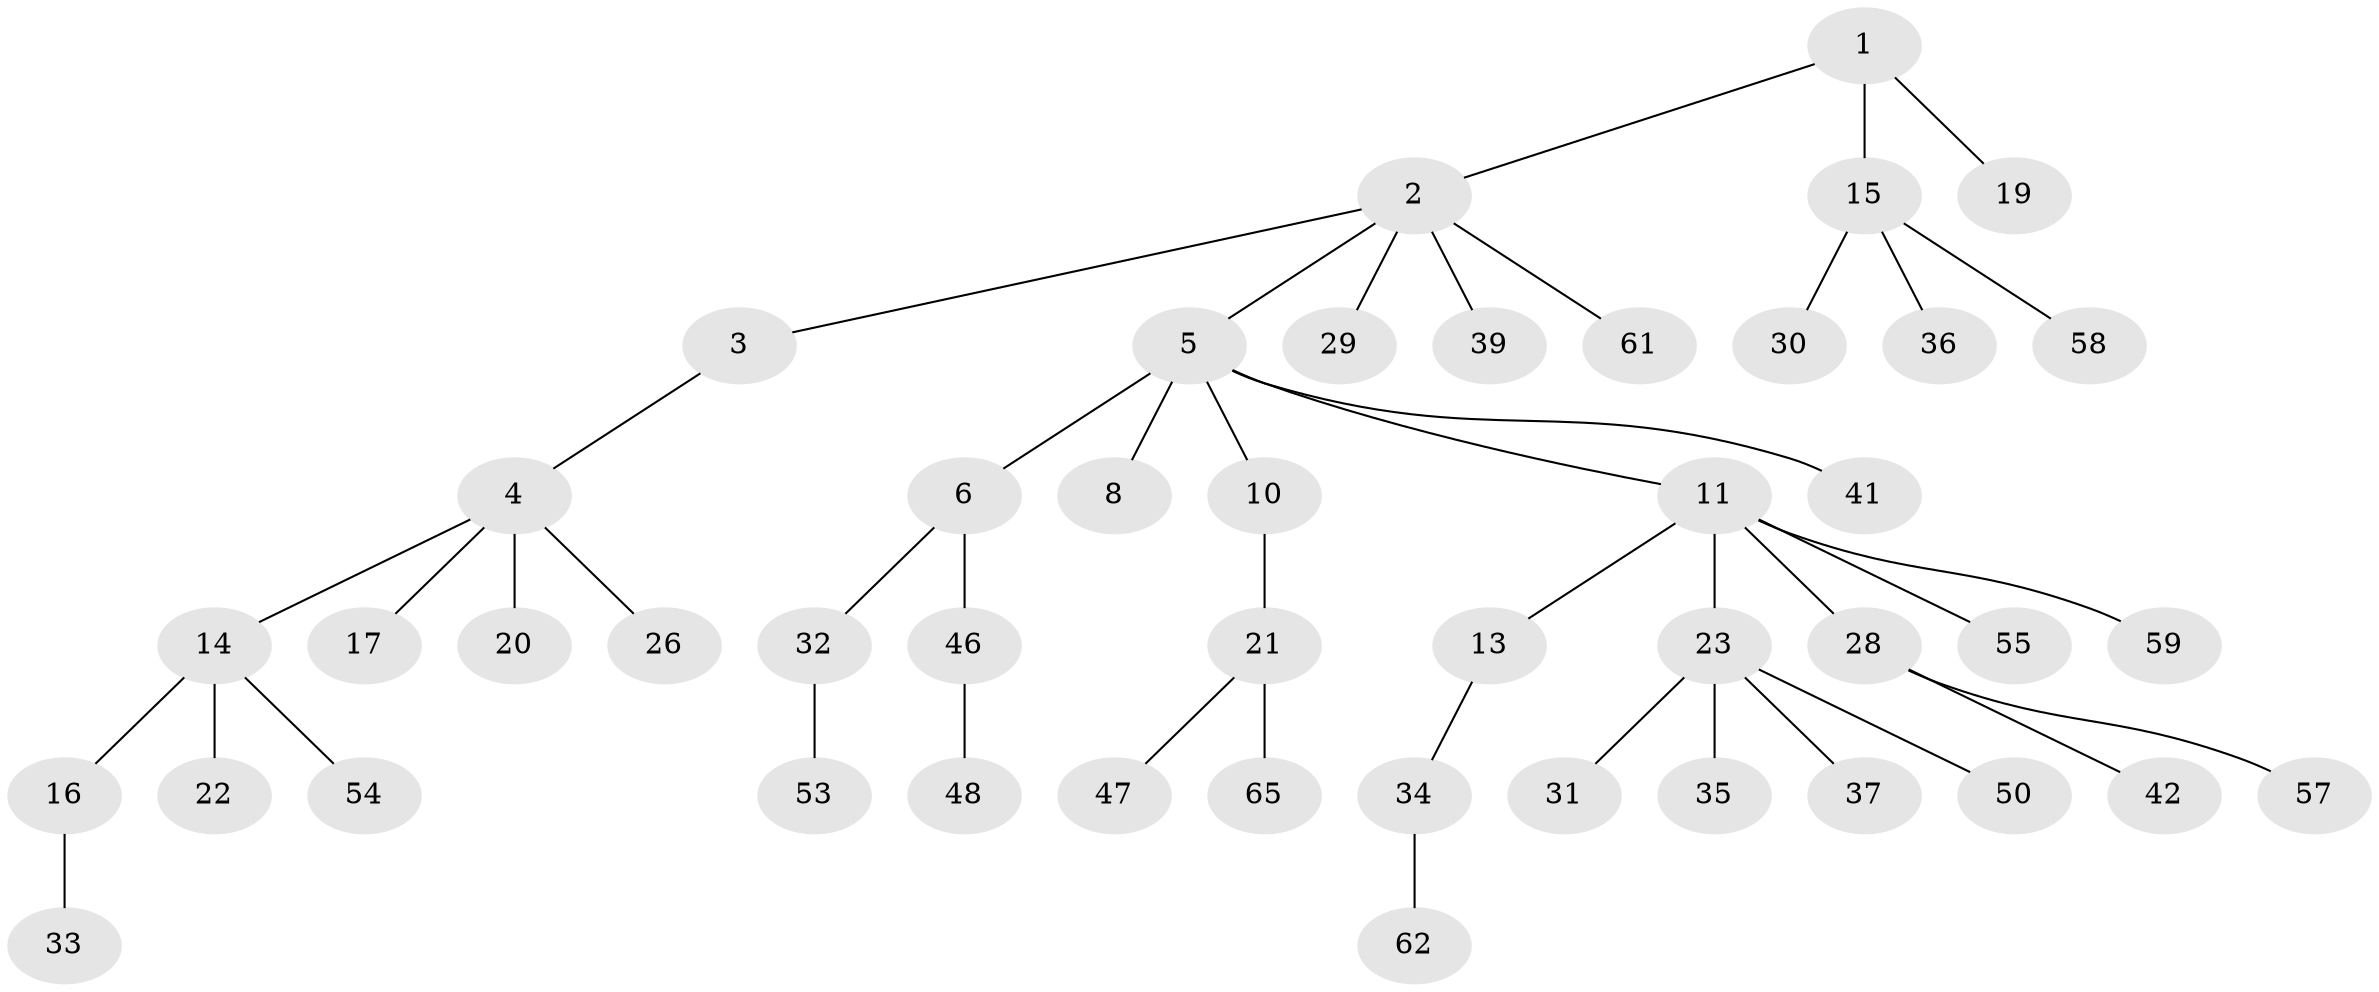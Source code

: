 // original degree distribution, {4: 0.09090909090909091, 5: 0.030303030303030304, 3: 0.15151515151515152, 6: 0.015151515151515152, 1: 0.5151515151515151, 2: 0.19696969696969696}
// Generated by graph-tools (version 1.1) at 2025/11/02/27/25 16:11:27]
// undirected, 46 vertices, 45 edges
graph export_dot {
graph [start="1"]
  node [color=gray90,style=filled];
  1 [super="+60"];
  2 [super="+27"];
  3 [super="+25"];
  4 [super="+9"];
  5 [super="+38"];
  6 [super="+7"];
  8;
  10;
  11 [super="+12"];
  13;
  14 [super="+18"];
  15 [super="+24"];
  16;
  17;
  19 [super="+51"];
  20 [super="+40"];
  21 [super="+64"];
  22;
  23 [super="+44"];
  26 [super="+45"];
  28 [super="+56"];
  29;
  30;
  31;
  32 [super="+43"];
  33 [super="+49"];
  34 [super="+63"];
  35 [super="+52"];
  36;
  37;
  39;
  41;
  42;
  46;
  47;
  48;
  50;
  53 [super="+66"];
  54;
  55;
  57;
  58;
  59;
  61;
  62;
  65;
  1 -- 2;
  1 -- 15;
  1 -- 19;
  2 -- 3;
  2 -- 5;
  2 -- 61;
  2 -- 29;
  2 -- 39;
  3 -- 4;
  4 -- 14;
  4 -- 17;
  4 -- 26;
  4 -- 20;
  5 -- 6;
  5 -- 8;
  5 -- 10;
  5 -- 11;
  5 -- 41;
  6 -- 32;
  6 -- 46;
  10 -- 21;
  11 -- 13;
  11 -- 55;
  11 -- 59;
  11 -- 28;
  11 -- 23;
  13 -- 34;
  14 -- 16;
  14 -- 54;
  14 -- 22;
  15 -- 58;
  15 -- 36;
  15 -- 30;
  16 -- 33;
  21 -- 47;
  21 -- 65;
  23 -- 31;
  23 -- 35;
  23 -- 37;
  23 -- 50;
  28 -- 42;
  28 -- 57;
  32 -- 53;
  34 -- 62;
  46 -- 48;
}

